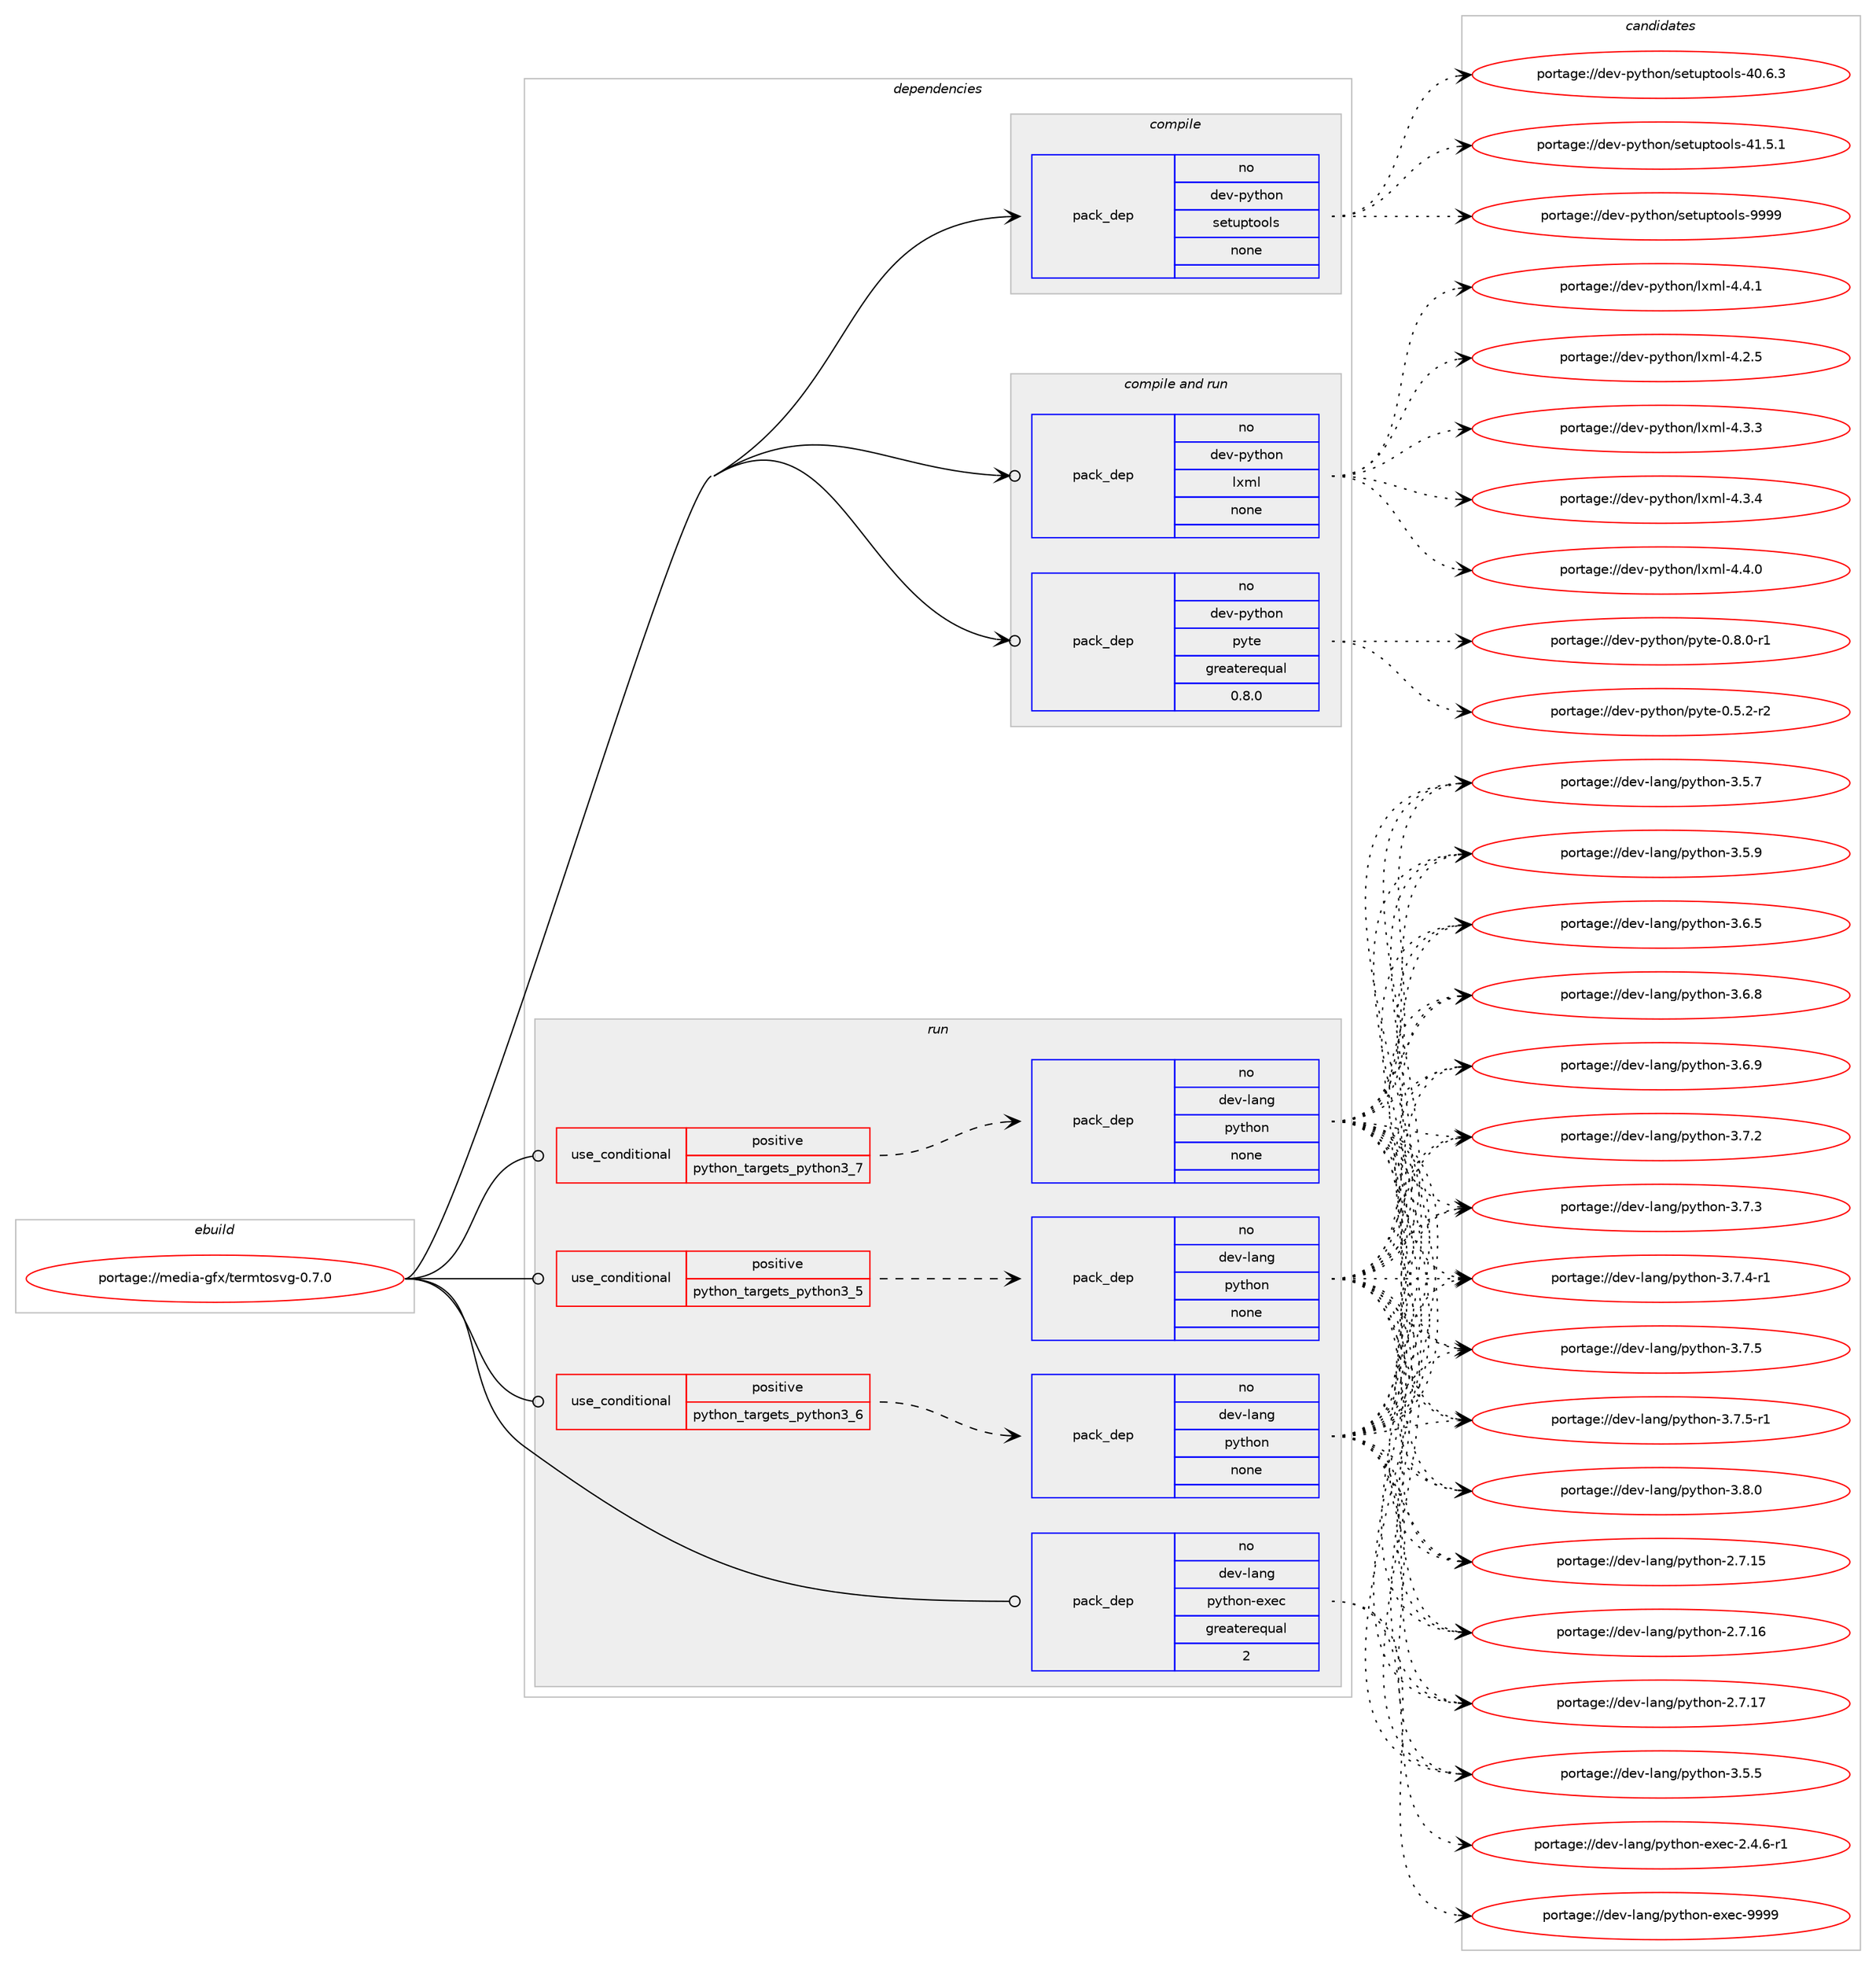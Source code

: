 digraph prolog {

# *************
# Graph options
# *************

newrank=true;
concentrate=true;
compound=true;
graph [rankdir=LR,fontname=Helvetica,fontsize=10,ranksep=1.5];#, ranksep=2.5, nodesep=0.2];
edge  [arrowhead=vee];
node  [fontname=Helvetica,fontsize=10];

# **********
# The ebuild
# **********

subgraph cluster_leftcol {
color=gray;
rank=same;
label=<<i>ebuild</i>>;
id [label="portage://media-gfx/termtosvg-0.7.0", color=red, width=4, href="../media-gfx/termtosvg-0.7.0.svg"];
}

# ****************
# The dependencies
# ****************

subgraph cluster_midcol {
color=gray;
label=<<i>dependencies</i>>;
subgraph cluster_compile {
fillcolor="#eeeeee";
style=filled;
label=<<i>compile</i>>;
subgraph pack232577 {
dependency316684 [label=<<TABLE BORDER="0" CELLBORDER="1" CELLSPACING="0" CELLPADDING="4" WIDTH="220"><TR><TD ROWSPAN="6" CELLPADDING="30">pack_dep</TD></TR><TR><TD WIDTH="110">no</TD></TR><TR><TD>dev-python</TD></TR><TR><TD>setuptools</TD></TR><TR><TD>none</TD></TR><TR><TD></TD></TR></TABLE>>, shape=none, color=blue];
}
id:e -> dependency316684:w [weight=20,style="solid",arrowhead="vee"];
}
subgraph cluster_compileandrun {
fillcolor="#eeeeee";
style=filled;
label=<<i>compile and run</i>>;
subgraph pack232578 {
dependency316685 [label=<<TABLE BORDER="0" CELLBORDER="1" CELLSPACING="0" CELLPADDING="4" WIDTH="220"><TR><TD ROWSPAN="6" CELLPADDING="30">pack_dep</TD></TR><TR><TD WIDTH="110">no</TD></TR><TR><TD>dev-python</TD></TR><TR><TD>lxml</TD></TR><TR><TD>none</TD></TR><TR><TD></TD></TR></TABLE>>, shape=none, color=blue];
}
id:e -> dependency316685:w [weight=20,style="solid",arrowhead="odotvee"];
subgraph pack232579 {
dependency316686 [label=<<TABLE BORDER="0" CELLBORDER="1" CELLSPACING="0" CELLPADDING="4" WIDTH="220"><TR><TD ROWSPAN="6" CELLPADDING="30">pack_dep</TD></TR><TR><TD WIDTH="110">no</TD></TR><TR><TD>dev-python</TD></TR><TR><TD>pyte</TD></TR><TR><TD>greaterequal</TD></TR><TR><TD>0.8.0</TD></TR></TABLE>>, shape=none, color=blue];
}
id:e -> dependency316686:w [weight=20,style="solid",arrowhead="odotvee"];
}
subgraph cluster_run {
fillcolor="#eeeeee";
style=filled;
label=<<i>run</i>>;
subgraph cond79008 {
dependency316687 [label=<<TABLE BORDER="0" CELLBORDER="1" CELLSPACING="0" CELLPADDING="4"><TR><TD ROWSPAN="3" CELLPADDING="10">use_conditional</TD></TR><TR><TD>positive</TD></TR><TR><TD>python_targets_python3_5</TD></TR></TABLE>>, shape=none, color=red];
subgraph pack232580 {
dependency316688 [label=<<TABLE BORDER="0" CELLBORDER="1" CELLSPACING="0" CELLPADDING="4" WIDTH="220"><TR><TD ROWSPAN="6" CELLPADDING="30">pack_dep</TD></TR><TR><TD WIDTH="110">no</TD></TR><TR><TD>dev-lang</TD></TR><TR><TD>python</TD></TR><TR><TD>none</TD></TR><TR><TD></TD></TR></TABLE>>, shape=none, color=blue];
}
dependency316687:e -> dependency316688:w [weight=20,style="dashed",arrowhead="vee"];
}
id:e -> dependency316687:w [weight=20,style="solid",arrowhead="odot"];
subgraph cond79009 {
dependency316689 [label=<<TABLE BORDER="0" CELLBORDER="1" CELLSPACING="0" CELLPADDING="4"><TR><TD ROWSPAN="3" CELLPADDING="10">use_conditional</TD></TR><TR><TD>positive</TD></TR><TR><TD>python_targets_python3_6</TD></TR></TABLE>>, shape=none, color=red];
subgraph pack232581 {
dependency316690 [label=<<TABLE BORDER="0" CELLBORDER="1" CELLSPACING="0" CELLPADDING="4" WIDTH="220"><TR><TD ROWSPAN="6" CELLPADDING="30">pack_dep</TD></TR><TR><TD WIDTH="110">no</TD></TR><TR><TD>dev-lang</TD></TR><TR><TD>python</TD></TR><TR><TD>none</TD></TR><TR><TD></TD></TR></TABLE>>, shape=none, color=blue];
}
dependency316689:e -> dependency316690:w [weight=20,style="dashed",arrowhead="vee"];
}
id:e -> dependency316689:w [weight=20,style="solid",arrowhead="odot"];
subgraph cond79010 {
dependency316691 [label=<<TABLE BORDER="0" CELLBORDER="1" CELLSPACING="0" CELLPADDING="4"><TR><TD ROWSPAN="3" CELLPADDING="10">use_conditional</TD></TR><TR><TD>positive</TD></TR><TR><TD>python_targets_python3_7</TD></TR></TABLE>>, shape=none, color=red];
subgraph pack232582 {
dependency316692 [label=<<TABLE BORDER="0" CELLBORDER="1" CELLSPACING="0" CELLPADDING="4" WIDTH="220"><TR><TD ROWSPAN="6" CELLPADDING="30">pack_dep</TD></TR><TR><TD WIDTH="110">no</TD></TR><TR><TD>dev-lang</TD></TR><TR><TD>python</TD></TR><TR><TD>none</TD></TR><TR><TD></TD></TR></TABLE>>, shape=none, color=blue];
}
dependency316691:e -> dependency316692:w [weight=20,style="dashed",arrowhead="vee"];
}
id:e -> dependency316691:w [weight=20,style="solid",arrowhead="odot"];
subgraph pack232583 {
dependency316693 [label=<<TABLE BORDER="0" CELLBORDER="1" CELLSPACING="0" CELLPADDING="4" WIDTH="220"><TR><TD ROWSPAN="6" CELLPADDING="30">pack_dep</TD></TR><TR><TD WIDTH="110">no</TD></TR><TR><TD>dev-lang</TD></TR><TR><TD>python-exec</TD></TR><TR><TD>greaterequal</TD></TR><TR><TD>2</TD></TR></TABLE>>, shape=none, color=blue];
}
id:e -> dependency316693:w [weight=20,style="solid",arrowhead="odot"];
}
}

# **************
# The candidates
# **************

subgraph cluster_choices {
rank=same;
color=gray;
label=<<i>candidates</i>>;

subgraph choice232577 {
color=black;
nodesep=1;
choiceportage100101118451121211161041111104711510111611711211611111110811545524846544651 [label="portage://dev-python/setuptools-40.6.3", color=red, width=4,href="../dev-python/setuptools-40.6.3.svg"];
choiceportage100101118451121211161041111104711510111611711211611111110811545524946534649 [label="portage://dev-python/setuptools-41.5.1", color=red, width=4,href="../dev-python/setuptools-41.5.1.svg"];
choiceportage10010111845112121116104111110471151011161171121161111111081154557575757 [label="portage://dev-python/setuptools-9999", color=red, width=4,href="../dev-python/setuptools-9999.svg"];
dependency316684:e -> choiceportage100101118451121211161041111104711510111611711211611111110811545524846544651:w [style=dotted,weight="100"];
dependency316684:e -> choiceportage100101118451121211161041111104711510111611711211611111110811545524946534649:w [style=dotted,weight="100"];
dependency316684:e -> choiceportage10010111845112121116104111110471151011161171121161111111081154557575757:w [style=dotted,weight="100"];
}
subgraph choice232578 {
color=black;
nodesep=1;
choiceportage1001011184511212111610411111047108120109108455246504653 [label="portage://dev-python/lxml-4.2.5", color=red, width=4,href="../dev-python/lxml-4.2.5.svg"];
choiceportage1001011184511212111610411111047108120109108455246514651 [label="portage://dev-python/lxml-4.3.3", color=red, width=4,href="../dev-python/lxml-4.3.3.svg"];
choiceportage1001011184511212111610411111047108120109108455246514652 [label="portage://dev-python/lxml-4.3.4", color=red, width=4,href="../dev-python/lxml-4.3.4.svg"];
choiceportage1001011184511212111610411111047108120109108455246524648 [label="portage://dev-python/lxml-4.4.0", color=red, width=4,href="../dev-python/lxml-4.4.0.svg"];
choiceportage1001011184511212111610411111047108120109108455246524649 [label="portage://dev-python/lxml-4.4.1", color=red, width=4,href="../dev-python/lxml-4.4.1.svg"];
dependency316685:e -> choiceportage1001011184511212111610411111047108120109108455246504653:w [style=dotted,weight="100"];
dependency316685:e -> choiceportage1001011184511212111610411111047108120109108455246514651:w [style=dotted,weight="100"];
dependency316685:e -> choiceportage1001011184511212111610411111047108120109108455246514652:w [style=dotted,weight="100"];
dependency316685:e -> choiceportage1001011184511212111610411111047108120109108455246524648:w [style=dotted,weight="100"];
dependency316685:e -> choiceportage1001011184511212111610411111047108120109108455246524649:w [style=dotted,weight="100"];
}
subgraph choice232579 {
color=black;
nodesep=1;
choiceportage10010111845112121116104111110471121211161014548465346504511450 [label="portage://dev-python/pyte-0.5.2-r2", color=red, width=4,href="../dev-python/pyte-0.5.2-r2.svg"];
choiceportage10010111845112121116104111110471121211161014548465646484511449 [label="portage://dev-python/pyte-0.8.0-r1", color=red, width=4,href="../dev-python/pyte-0.8.0-r1.svg"];
dependency316686:e -> choiceportage10010111845112121116104111110471121211161014548465346504511450:w [style=dotted,weight="100"];
dependency316686:e -> choiceportage10010111845112121116104111110471121211161014548465646484511449:w [style=dotted,weight="100"];
}
subgraph choice232580 {
color=black;
nodesep=1;
choiceportage10010111845108971101034711212111610411111045504655464953 [label="portage://dev-lang/python-2.7.15", color=red, width=4,href="../dev-lang/python-2.7.15.svg"];
choiceportage10010111845108971101034711212111610411111045504655464954 [label="portage://dev-lang/python-2.7.16", color=red, width=4,href="../dev-lang/python-2.7.16.svg"];
choiceportage10010111845108971101034711212111610411111045504655464955 [label="portage://dev-lang/python-2.7.17", color=red, width=4,href="../dev-lang/python-2.7.17.svg"];
choiceportage100101118451089711010347112121116104111110455146534653 [label="portage://dev-lang/python-3.5.5", color=red, width=4,href="../dev-lang/python-3.5.5.svg"];
choiceportage100101118451089711010347112121116104111110455146534655 [label="portage://dev-lang/python-3.5.7", color=red, width=4,href="../dev-lang/python-3.5.7.svg"];
choiceportage100101118451089711010347112121116104111110455146534657 [label="portage://dev-lang/python-3.5.9", color=red, width=4,href="../dev-lang/python-3.5.9.svg"];
choiceportage100101118451089711010347112121116104111110455146544653 [label="portage://dev-lang/python-3.6.5", color=red, width=4,href="../dev-lang/python-3.6.5.svg"];
choiceportage100101118451089711010347112121116104111110455146544656 [label="portage://dev-lang/python-3.6.8", color=red, width=4,href="../dev-lang/python-3.6.8.svg"];
choiceportage100101118451089711010347112121116104111110455146544657 [label="portage://dev-lang/python-3.6.9", color=red, width=4,href="../dev-lang/python-3.6.9.svg"];
choiceportage100101118451089711010347112121116104111110455146554650 [label="portage://dev-lang/python-3.7.2", color=red, width=4,href="../dev-lang/python-3.7.2.svg"];
choiceportage100101118451089711010347112121116104111110455146554651 [label="portage://dev-lang/python-3.7.3", color=red, width=4,href="../dev-lang/python-3.7.3.svg"];
choiceportage1001011184510897110103471121211161041111104551465546524511449 [label="portage://dev-lang/python-3.7.4-r1", color=red, width=4,href="../dev-lang/python-3.7.4-r1.svg"];
choiceportage100101118451089711010347112121116104111110455146554653 [label="portage://dev-lang/python-3.7.5", color=red, width=4,href="../dev-lang/python-3.7.5.svg"];
choiceportage1001011184510897110103471121211161041111104551465546534511449 [label="portage://dev-lang/python-3.7.5-r1", color=red, width=4,href="../dev-lang/python-3.7.5-r1.svg"];
choiceportage100101118451089711010347112121116104111110455146564648 [label="portage://dev-lang/python-3.8.0", color=red, width=4,href="../dev-lang/python-3.8.0.svg"];
dependency316688:e -> choiceportage10010111845108971101034711212111610411111045504655464953:w [style=dotted,weight="100"];
dependency316688:e -> choiceportage10010111845108971101034711212111610411111045504655464954:w [style=dotted,weight="100"];
dependency316688:e -> choiceportage10010111845108971101034711212111610411111045504655464955:w [style=dotted,weight="100"];
dependency316688:e -> choiceportage100101118451089711010347112121116104111110455146534653:w [style=dotted,weight="100"];
dependency316688:e -> choiceportage100101118451089711010347112121116104111110455146534655:w [style=dotted,weight="100"];
dependency316688:e -> choiceportage100101118451089711010347112121116104111110455146534657:w [style=dotted,weight="100"];
dependency316688:e -> choiceportage100101118451089711010347112121116104111110455146544653:w [style=dotted,weight="100"];
dependency316688:e -> choiceportage100101118451089711010347112121116104111110455146544656:w [style=dotted,weight="100"];
dependency316688:e -> choiceportage100101118451089711010347112121116104111110455146544657:w [style=dotted,weight="100"];
dependency316688:e -> choiceportage100101118451089711010347112121116104111110455146554650:w [style=dotted,weight="100"];
dependency316688:e -> choiceportage100101118451089711010347112121116104111110455146554651:w [style=dotted,weight="100"];
dependency316688:e -> choiceportage1001011184510897110103471121211161041111104551465546524511449:w [style=dotted,weight="100"];
dependency316688:e -> choiceportage100101118451089711010347112121116104111110455146554653:w [style=dotted,weight="100"];
dependency316688:e -> choiceportage1001011184510897110103471121211161041111104551465546534511449:w [style=dotted,weight="100"];
dependency316688:e -> choiceportage100101118451089711010347112121116104111110455146564648:w [style=dotted,weight="100"];
}
subgraph choice232581 {
color=black;
nodesep=1;
choiceportage10010111845108971101034711212111610411111045504655464953 [label="portage://dev-lang/python-2.7.15", color=red, width=4,href="../dev-lang/python-2.7.15.svg"];
choiceportage10010111845108971101034711212111610411111045504655464954 [label="portage://dev-lang/python-2.7.16", color=red, width=4,href="../dev-lang/python-2.7.16.svg"];
choiceportage10010111845108971101034711212111610411111045504655464955 [label="portage://dev-lang/python-2.7.17", color=red, width=4,href="../dev-lang/python-2.7.17.svg"];
choiceportage100101118451089711010347112121116104111110455146534653 [label="portage://dev-lang/python-3.5.5", color=red, width=4,href="../dev-lang/python-3.5.5.svg"];
choiceportage100101118451089711010347112121116104111110455146534655 [label="portage://dev-lang/python-3.5.7", color=red, width=4,href="../dev-lang/python-3.5.7.svg"];
choiceportage100101118451089711010347112121116104111110455146534657 [label="portage://dev-lang/python-3.5.9", color=red, width=4,href="../dev-lang/python-3.5.9.svg"];
choiceportage100101118451089711010347112121116104111110455146544653 [label="portage://dev-lang/python-3.6.5", color=red, width=4,href="../dev-lang/python-3.6.5.svg"];
choiceportage100101118451089711010347112121116104111110455146544656 [label="portage://dev-lang/python-3.6.8", color=red, width=4,href="../dev-lang/python-3.6.8.svg"];
choiceportage100101118451089711010347112121116104111110455146544657 [label="portage://dev-lang/python-3.6.9", color=red, width=4,href="../dev-lang/python-3.6.9.svg"];
choiceportage100101118451089711010347112121116104111110455146554650 [label="portage://dev-lang/python-3.7.2", color=red, width=4,href="../dev-lang/python-3.7.2.svg"];
choiceportage100101118451089711010347112121116104111110455146554651 [label="portage://dev-lang/python-3.7.3", color=red, width=4,href="../dev-lang/python-3.7.3.svg"];
choiceportage1001011184510897110103471121211161041111104551465546524511449 [label="portage://dev-lang/python-3.7.4-r1", color=red, width=4,href="../dev-lang/python-3.7.4-r1.svg"];
choiceportage100101118451089711010347112121116104111110455146554653 [label="portage://dev-lang/python-3.7.5", color=red, width=4,href="../dev-lang/python-3.7.5.svg"];
choiceportage1001011184510897110103471121211161041111104551465546534511449 [label="portage://dev-lang/python-3.7.5-r1", color=red, width=4,href="../dev-lang/python-3.7.5-r1.svg"];
choiceportage100101118451089711010347112121116104111110455146564648 [label="portage://dev-lang/python-3.8.0", color=red, width=4,href="../dev-lang/python-3.8.0.svg"];
dependency316690:e -> choiceportage10010111845108971101034711212111610411111045504655464953:w [style=dotted,weight="100"];
dependency316690:e -> choiceportage10010111845108971101034711212111610411111045504655464954:w [style=dotted,weight="100"];
dependency316690:e -> choiceportage10010111845108971101034711212111610411111045504655464955:w [style=dotted,weight="100"];
dependency316690:e -> choiceportage100101118451089711010347112121116104111110455146534653:w [style=dotted,weight="100"];
dependency316690:e -> choiceportage100101118451089711010347112121116104111110455146534655:w [style=dotted,weight="100"];
dependency316690:e -> choiceportage100101118451089711010347112121116104111110455146534657:w [style=dotted,weight="100"];
dependency316690:e -> choiceportage100101118451089711010347112121116104111110455146544653:w [style=dotted,weight="100"];
dependency316690:e -> choiceportage100101118451089711010347112121116104111110455146544656:w [style=dotted,weight="100"];
dependency316690:e -> choiceportage100101118451089711010347112121116104111110455146544657:w [style=dotted,weight="100"];
dependency316690:e -> choiceportage100101118451089711010347112121116104111110455146554650:w [style=dotted,weight="100"];
dependency316690:e -> choiceportage100101118451089711010347112121116104111110455146554651:w [style=dotted,weight="100"];
dependency316690:e -> choiceportage1001011184510897110103471121211161041111104551465546524511449:w [style=dotted,weight="100"];
dependency316690:e -> choiceportage100101118451089711010347112121116104111110455146554653:w [style=dotted,weight="100"];
dependency316690:e -> choiceportage1001011184510897110103471121211161041111104551465546534511449:w [style=dotted,weight="100"];
dependency316690:e -> choiceportage100101118451089711010347112121116104111110455146564648:w [style=dotted,weight="100"];
}
subgraph choice232582 {
color=black;
nodesep=1;
choiceportage10010111845108971101034711212111610411111045504655464953 [label="portage://dev-lang/python-2.7.15", color=red, width=4,href="../dev-lang/python-2.7.15.svg"];
choiceportage10010111845108971101034711212111610411111045504655464954 [label="portage://dev-lang/python-2.7.16", color=red, width=4,href="../dev-lang/python-2.7.16.svg"];
choiceportage10010111845108971101034711212111610411111045504655464955 [label="portage://dev-lang/python-2.7.17", color=red, width=4,href="../dev-lang/python-2.7.17.svg"];
choiceportage100101118451089711010347112121116104111110455146534653 [label="portage://dev-lang/python-3.5.5", color=red, width=4,href="../dev-lang/python-3.5.5.svg"];
choiceportage100101118451089711010347112121116104111110455146534655 [label="portage://dev-lang/python-3.5.7", color=red, width=4,href="../dev-lang/python-3.5.7.svg"];
choiceportage100101118451089711010347112121116104111110455146534657 [label="portage://dev-lang/python-3.5.9", color=red, width=4,href="../dev-lang/python-3.5.9.svg"];
choiceportage100101118451089711010347112121116104111110455146544653 [label="portage://dev-lang/python-3.6.5", color=red, width=4,href="../dev-lang/python-3.6.5.svg"];
choiceportage100101118451089711010347112121116104111110455146544656 [label="portage://dev-lang/python-3.6.8", color=red, width=4,href="../dev-lang/python-3.6.8.svg"];
choiceportage100101118451089711010347112121116104111110455146544657 [label="portage://dev-lang/python-3.6.9", color=red, width=4,href="../dev-lang/python-3.6.9.svg"];
choiceportage100101118451089711010347112121116104111110455146554650 [label="portage://dev-lang/python-3.7.2", color=red, width=4,href="../dev-lang/python-3.7.2.svg"];
choiceportage100101118451089711010347112121116104111110455146554651 [label="portage://dev-lang/python-3.7.3", color=red, width=4,href="../dev-lang/python-3.7.3.svg"];
choiceportage1001011184510897110103471121211161041111104551465546524511449 [label="portage://dev-lang/python-3.7.4-r1", color=red, width=4,href="../dev-lang/python-3.7.4-r1.svg"];
choiceportage100101118451089711010347112121116104111110455146554653 [label="portage://dev-lang/python-3.7.5", color=red, width=4,href="../dev-lang/python-3.7.5.svg"];
choiceportage1001011184510897110103471121211161041111104551465546534511449 [label="portage://dev-lang/python-3.7.5-r1", color=red, width=4,href="../dev-lang/python-3.7.5-r1.svg"];
choiceportage100101118451089711010347112121116104111110455146564648 [label="portage://dev-lang/python-3.8.0", color=red, width=4,href="../dev-lang/python-3.8.0.svg"];
dependency316692:e -> choiceportage10010111845108971101034711212111610411111045504655464953:w [style=dotted,weight="100"];
dependency316692:e -> choiceportage10010111845108971101034711212111610411111045504655464954:w [style=dotted,weight="100"];
dependency316692:e -> choiceportage10010111845108971101034711212111610411111045504655464955:w [style=dotted,weight="100"];
dependency316692:e -> choiceportage100101118451089711010347112121116104111110455146534653:w [style=dotted,weight="100"];
dependency316692:e -> choiceportage100101118451089711010347112121116104111110455146534655:w [style=dotted,weight="100"];
dependency316692:e -> choiceportage100101118451089711010347112121116104111110455146534657:w [style=dotted,weight="100"];
dependency316692:e -> choiceportage100101118451089711010347112121116104111110455146544653:w [style=dotted,weight="100"];
dependency316692:e -> choiceportage100101118451089711010347112121116104111110455146544656:w [style=dotted,weight="100"];
dependency316692:e -> choiceportage100101118451089711010347112121116104111110455146544657:w [style=dotted,weight="100"];
dependency316692:e -> choiceportage100101118451089711010347112121116104111110455146554650:w [style=dotted,weight="100"];
dependency316692:e -> choiceportage100101118451089711010347112121116104111110455146554651:w [style=dotted,weight="100"];
dependency316692:e -> choiceportage1001011184510897110103471121211161041111104551465546524511449:w [style=dotted,weight="100"];
dependency316692:e -> choiceportage100101118451089711010347112121116104111110455146554653:w [style=dotted,weight="100"];
dependency316692:e -> choiceportage1001011184510897110103471121211161041111104551465546534511449:w [style=dotted,weight="100"];
dependency316692:e -> choiceportage100101118451089711010347112121116104111110455146564648:w [style=dotted,weight="100"];
}
subgraph choice232583 {
color=black;
nodesep=1;
choiceportage10010111845108971101034711212111610411111045101120101994550465246544511449 [label="portage://dev-lang/python-exec-2.4.6-r1", color=red, width=4,href="../dev-lang/python-exec-2.4.6-r1.svg"];
choiceportage10010111845108971101034711212111610411111045101120101994557575757 [label="portage://dev-lang/python-exec-9999", color=red, width=4,href="../dev-lang/python-exec-9999.svg"];
dependency316693:e -> choiceportage10010111845108971101034711212111610411111045101120101994550465246544511449:w [style=dotted,weight="100"];
dependency316693:e -> choiceportage10010111845108971101034711212111610411111045101120101994557575757:w [style=dotted,weight="100"];
}
}

}
